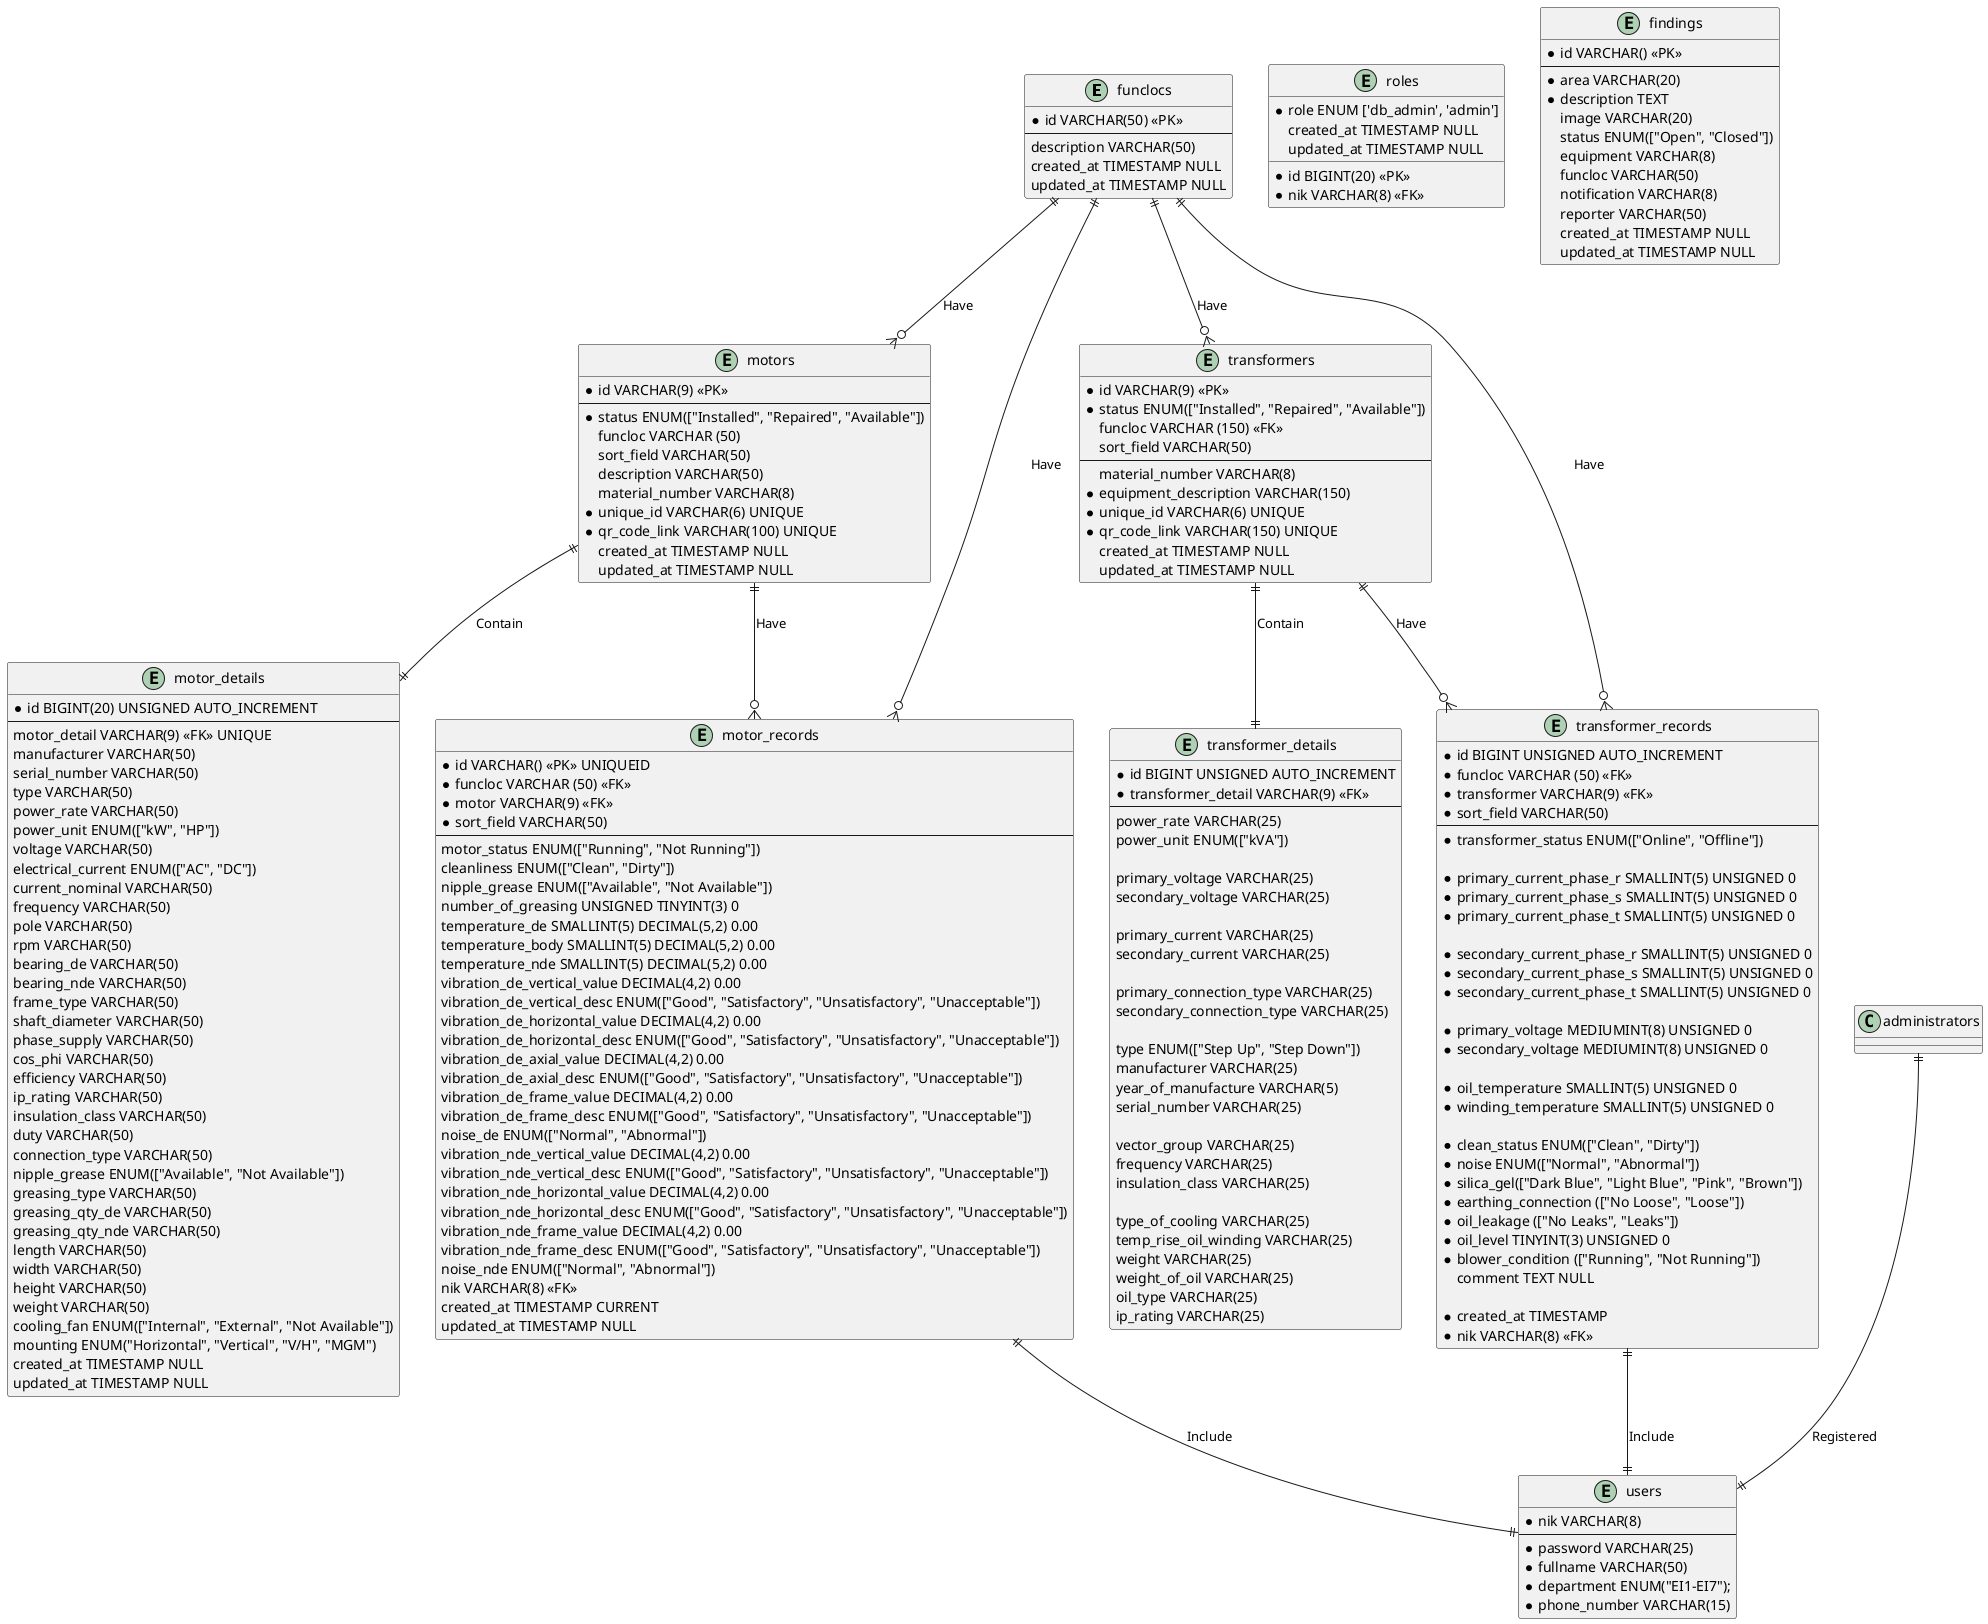 @startuml fajar_e_maintenance

entity funclocs
{
    * id VARCHAR(50) <<PK>>
    --
      description VARCHAR(50)
      created_at TIMESTAMP NULL
      updated_at TIMESTAMP NULL
}

entity motors
{
    * id VARCHAR(9) <<PK>>
    --
    * status ENUM(["Installed", "Repaired", "Available"])
      funcloc VARCHAR (50)
      sort_field VARCHAR(50)
      description VARCHAR(50)
      material_number VARCHAR(8)
    * unique_id VARCHAR(6) UNIQUE
    * qr_code_link VARCHAR(100) UNIQUE
      created_at TIMESTAMP NULL
      updated_at TIMESTAMP NULL
}

entity motor_details {
  * id BIGINT(20) UNSIGNED AUTO_INCREMENT
  --
    motor_detail VARCHAR(9) <<FK>> UNIQUE
    manufacturer VARCHAR(50)
    serial_number VARCHAR(50)
    type VARCHAR(50)
    power_rate VARCHAR(50)
    power_unit ENUM(["kW", "HP"])
    voltage VARCHAR(50)
    electrical_current ENUM(["AC", "DC"])
    current_nominal VARCHAR(50)
    frequency VARCHAR(50)
    pole VARCHAR(50)
    rpm VARCHAR(50)
    bearing_de VARCHAR(50)
    bearing_nde VARCHAR(50)
    frame_type VARCHAR(50)
    shaft_diameter VARCHAR(50)
    phase_supply VARCHAR(50)
    cos_phi VARCHAR(50)
    efficiency VARCHAR(50)
    ip_rating VARCHAR(50)
    insulation_class VARCHAR(50)
    duty VARCHAR(50)
    connection_type VARCHAR(50)
    nipple_grease ENUM(["Available", "Not Available"])
    greasing_type VARCHAR(50)
    greasing_qty_de VARCHAR(50) 
    greasing_qty_nde VARCHAR(50)
    length VARCHAR(50)
    width VARCHAR(50)
    height VARCHAR(50) 
    weight VARCHAR(50)
    cooling_fan ENUM(["Internal", "External", "Not Available"])
    mounting ENUM("Horizontal", "Vertical", "V/H", "MGM") 
    created_at TIMESTAMP NULL
    updated_at TIMESTAMP NULL
}

entity motor_records {
    * id VARCHAR() <<PK>> UNIQUEID
    * funcloc VARCHAR (50) <<FK>>
    * motor VARCHAR(9) <<FK>>
    * sort_field VARCHAR(50)
    --
      motor_status ENUM(["Running", "Not Running"])
      cleanliness ENUM(["Clean", "Dirty"])
      nipple_grease ENUM(["Available", "Not Available"])
      number_of_greasing UNSIGNED TINYINT(3) 0
      temperature_de SMALLINT(5) DECIMAL(5,2) 0.00
      temperature_body SMALLINT(5) DECIMAL(5,2) 0.00
      temperature_nde SMALLINT(5) DECIMAL(5,2) 0.00    
      vibration_de_vertical_value DECIMAL(4,2) 0.00
      vibration_de_vertical_desc ENUM(["Good", "Satisfactory", "Unsatisfactory", "Unacceptable"]) 
      vibration_de_horizontal_value DECIMAL(4,2) 0.00
      vibration_de_horizontal_desc ENUM(["Good", "Satisfactory", "Unsatisfactory", "Unacceptable"]) 
      vibration_de_axial_value DECIMAL(4,2) 0.00
      vibration_de_axial_desc ENUM(["Good", "Satisfactory", "Unsatisfactory", "Unacceptable"])  
      vibration_de_frame_value DECIMAL(4,2) 0.00
      vibration_de_frame_desc ENUM(["Good", "Satisfactory", "Unsatisfactory", "Unacceptable"]) 
      noise_de ENUM(["Normal", "Abnormal"])
      vibration_nde_vertical_value DECIMAL(4,2) 0.00
      vibration_nde_vertical_desc ENUM(["Good", "Satisfactory", "Unsatisfactory", "Unacceptable"]) 
      vibration_nde_horizontal_value DECIMAL(4,2) 0.00
      vibration_nde_horizontal_desc ENUM(["Good", "Satisfactory", "Unsatisfactory", "Unacceptable"])   
      vibration_nde_frame_value DECIMAL(4,2) 0.00
      vibration_nde_frame_desc ENUM(["Good", "Satisfactory", "Unsatisfactory", "Unacceptable"])   
      noise_nde ENUM(["Normal", "Abnormal"])
      nik VARCHAR(8) <<FK>>
      created_at TIMESTAMP CURRENT
      updated_at TIMESTAMP NULL
}

entity users {
    * nik VARCHAR(8)
    --
    * password VARCHAR(25)
    * fullname VARCHAR(50)
    * department ENUM("EI1-EI7");
    * phone_number VARCHAR(15)
}

entity roles {
    * id BIGINT(20) <<PK>>
    * nik VARCHAR(8) <<FK>>
    * role ENUM ['db_admin', 'admin']
      created_at TIMESTAMP NULL
      updated_at TIMESTAMP NULL
}

entity findings {
  * id VARCHAR() <<PK>>
  --
  * area VARCHAR(20)
  * description TEXT
    image VARCHAR(20)
    status ENUM(["Open", "Closed"])
    equipment VARCHAR(8)
    funcloc VARCHAR(50)
    notification VARCHAR(8)
    reporter VARCHAR(50)
    created_at TIMESTAMP NULL
    updated_at TIMESTAMP NULL
}

entity transformers {
    * id VARCHAR(9) <<PK>>
    * status ENUM(["Installed", "Repaired", "Available"])
      funcloc VARCHAR (150) <<FK>>
      sort_field VARCHAR(50)
    --
      material_number VARCHAR(8)
    * equipment_description VARCHAR(150)
    * unique_id VARCHAR(6) UNIQUE
    * qr_code_link VARCHAR(150) UNIQUE
      created_at TIMESTAMP NULL
      updated_at TIMESTAMP NULL
}

entity transformer_details {
    * id BIGINT UNSIGNED AUTO_INCREMENT
    * transformer_detail VARCHAR(9) <<FK>>
    --
    power_rate VARCHAR(25)
    power_unit ENUM(["kVA"])

    primary_voltage VARCHAR(25)
    secondary_voltage VARCHAR(25)
    
    primary_current VARCHAR(25)
    secondary_current VARCHAR(25)
    
    primary_connection_type VARCHAR(25)
    secondary_connection_type VARCHAR(25)
    
    type ENUM(["Step Up", "Step Down"])
    manufacturer VARCHAR(25)
    year_of_manufacture VARCHAR(5)
    serial_number VARCHAR(25)

    vector_group VARCHAR(25)
    frequency VARCHAR(25)
    insulation_class VARCHAR(25)

    type_of_cooling VARCHAR(25)
    temp_rise_oil_winding VARCHAR(25)
    weight VARCHAR(25)
    weight_of_oil VARCHAR(25)
    oil_type VARCHAR(25)
    ip_rating VARCHAR(25)
}

entity transformer_records {
    * id BIGINT UNSIGNED AUTO_INCREMENT
    * funcloc VARCHAR (50) <<FK>>
    * transformer VARCHAR(9) <<FK>>
    * sort_field VARCHAR(50)
    --
    * transformer_status ENUM(["Online", "Offline"])

    * primary_current_phase_r SMALLINT(5) UNSIGNED 0
    * primary_current_phase_s SMALLINT(5) UNSIGNED 0
    * primary_current_phase_t SMALLINT(5) UNSIGNED 0 

    * secondary_current_phase_r SMALLINT(5) UNSIGNED 0
    * secondary_current_phase_s SMALLINT(5) UNSIGNED 0
    * secondary_current_phase_t SMALLINT(5) UNSIGNED 0
    
    * primary_voltage MEDIUMINT(8) UNSIGNED 0
    * secondary_voltage MEDIUMINT(8) UNSIGNED 0

    * oil_temperature SMALLINT(5) UNSIGNED 0
    * winding_temperature SMALLINT(5) UNSIGNED 0

    * clean_status ENUM(["Clean", "Dirty"])
    * noise ENUM(["Normal", "Abnormal"])
    * silica_gel(["Dark Blue", "Light Blue", "Pink", "Brown"])
    * earthing_connection (["No Loose", "Loose"])
    * oil_leakage (["No Leaks", "Leaks"])
    * oil_level TINYINT(3) UNSIGNED 0
    * blower_condition (["Running", "Not Running"])
      comment TEXT NULL
      
    * created_at TIMESTAMP
    * nik VARCHAR(8) <<FK>>
}
 
funclocs ||--o{ motors : Have
funclocs ||--o{ motor_records : Have
motors ||--o{ motor_records : Have
motors ||--|| motor_details : Contain
motor_records ||--|| users : Include
administrators ||--|| users : Registered

funclocs ||--o{ transformers : Have
funclocs ||--o{ transformer_records : Have
transformers ||--o{ transformer_records : Have
transformers ||--|| transformer_details : Contain
transformer_records ||--|| users : Include


@enduml